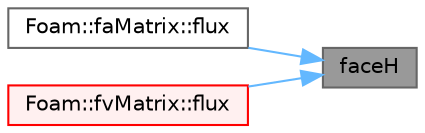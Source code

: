 digraph "faceH"
{
 // LATEX_PDF_SIZE
  bgcolor="transparent";
  edge [fontname=Helvetica,fontsize=10,labelfontname=Helvetica,labelfontsize=10];
  node [fontname=Helvetica,fontsize=10,shape=box,height=0.2,width=0.4];
  rankdir="RL";
  Node1 [id="Node000001",label="faceH",height=0.2,width=0.4,color="gray40", fillcolor="grey60", style="filled", fontcolor="black",tooltip=" "];
  Node1 -> Node2 [id="edge1_Node000001_Node000002",dir="back",color="steelblue1",style="solid",tooltip=" "];
  Node2 [id="Node000002",label="Foam::faMatrix::flux",height=0.2,width=0.4,color="grey40", fillcolor="white", style="filled",URL="$classFoam_1_1faMatrix.html#a4ccb076f62a7be02bc115e3c6c74a488",tooltip=" "];
  Node1 -> Node3 [id="edge2_Node000001_Node000003",dir="back",color="steelblue1",style="solid",tooltip=" "];
  Node3 [id="Node000003",label="Foam::fvMatrix::flux",height=0.2,width=0.4,color="red", fillcolor="#FFF0F0", style="filled",URL="$classFoam_1_1fvMatrix.html#a08a0042554e1fad1421e103a8edfc3f4",tooltip=" "];
}
